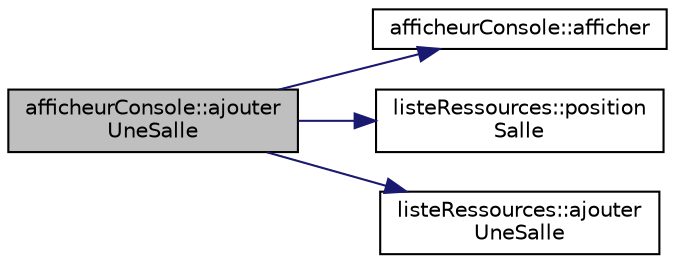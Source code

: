 digraph "afficheurConsole::ajouterUneSalle"
{
  edge [fontname="Helvetica",fontsize="10",labelfontname="Helvetica",labelfontsize="10"];
  node [fontname="Helvetica",fontsize="10",shape=record];
  rankdir="LR";
  Node216 [label="afficheurConsole::ajouter\lUneSalle",height=0.2,width=0.4,color="black", fillcolor="grey75", style="filled", fontcolor="black"];
  Node216 -> Node217 [color="midnightblue",fontsize="10",style="solid"];
  Node217 [label="afficheurConsole::afficher",height=0.2,width=0.4,color="black", fillcolor="white", style="filled",URL="$classafficheur_console.html#a6b77fbeb61624d075a0b352c9ca27792"];
  Node216 -> Node218 [color="midnightblue",fontsize="10",style="solid"];
  Node218 [label="listeRessources::position\lSalle",height=0.2,width=0.4,color="black", fillcolor="white", style="filled",URL="$classliste_ressources.html#ad4f9c36ed425f2a3d4ca161abd6198da",tooltip="Renvoie la position de la salle dont le nom est entre en parametre. "];
  Node216 -> Node219 [color="midnightblue",fontsize="10",style="solid"];
  Node219 [label="listeRessources::ajouter\lUneSalle",height=0.2,width=0.4,color="black", fillcolor="white", style="filled",URL="$classliste_ressources.html#ae5c412bcd7a536081d98181e836d578b",tooltip="Ajoute une salle. "];
}
